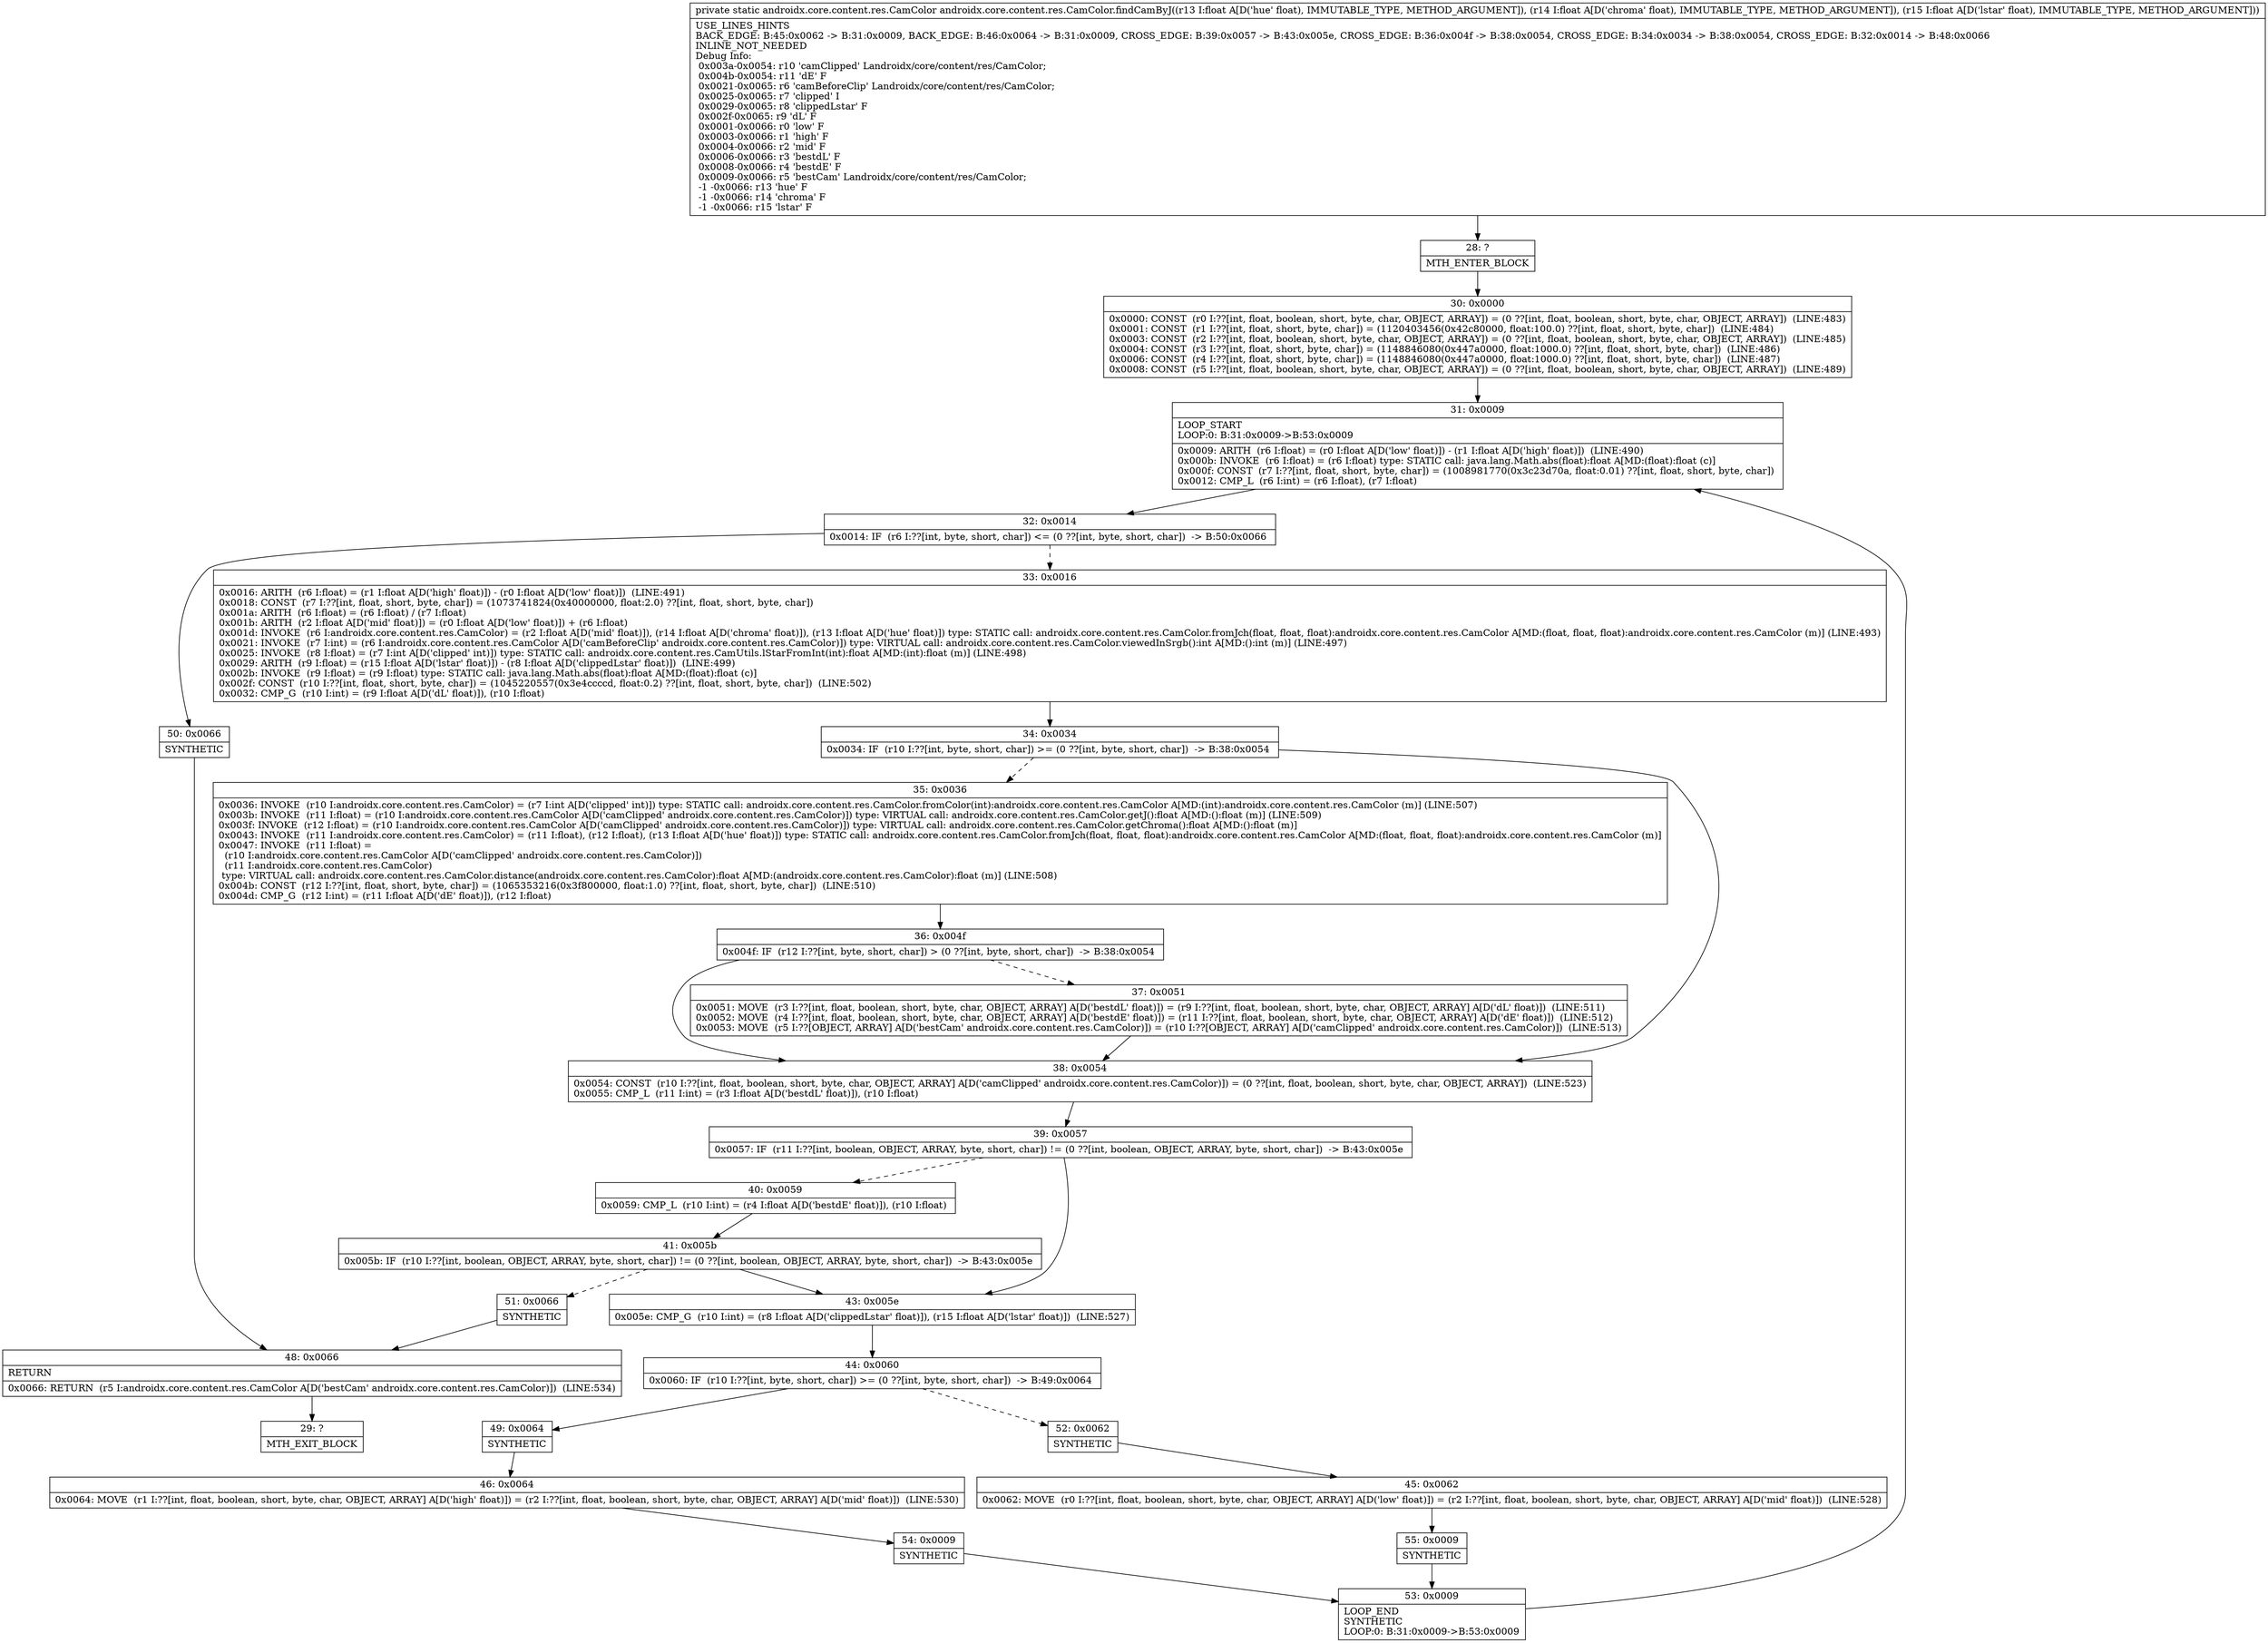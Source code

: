digraph "CFG forandroidx.core.content.res.CamColor.findCamByJ(FFF)Landroidx\/core\/content\/res\/CamColor;" {
Node_28 [shape=record,label="{28\:\ ?|MTH_ENTER_BLOCK\l}"];
Node_30 [shape=record,label="{30\:\ 0x0000|0x0000: CONST  (r0 I:??[int, float, boolean, short, byte, char, OBJECT, ARRAY]) = (0 ??[int, float, boolean, short, byte, char, OBJECT, ARRAY])  (LINE:483)\l0x0001: CONST  (r1 I:??[int, float, short, byte, char]) = (1120403456(0x42c80000, float:100.0) ??[int, float, short, byte, char])  (LINE:484)\l0x0003: CONST  (r2 I:??[int, float, boolean, short, byte, char, OBJECT, ARRAY]) = (0 ??[int, float, boolean, short, byte, char, OBJECT, ARRAY])  (LINE:485)\l0x0004: CONST  (r3 I:??[int, float, short, byte, char]) = (1148846080(0x447a0000, float:1000.0) ??[int, float, short, byte, char])  (LINE:486)\l0x0006: CONST  (r4 I:??[int, float, short, byte, char]) = (1148846080(0x447a0000, float:1000.0) ??[int, float, short, byte, char])  (LINE:487)\l0x0008: CONST  (r5 I:??[int, float, boolean, short, byte, char, OBJECT, ARRAY]) = (0 ??[int, float, boolean, short, byte, char, OBJECT, ARRAY])  (LINE:489)\l}"];
Node_31 [shape=record,label="{31\:\ 0x0009|LOOP_START\lLOOP:0: B:31:0x0009\-\>B:53:0x0009\l|0x0009: ARITH  (r6 I:float) = (r0 I:float A[D('low' float)]) \- (r1 I:float A[D('high' float)])  (LINE:490)\l0x000b: INVOKE  (r6 I:float) = (r6 I:float) type: STATIC call: java.lang.Math.abs(float):float A[MD:(float):float (c)]\l0x000f: CONST  (r7 I:??[int, float, short, byte, char]) = (1008981770(0x3c23d70a, float:0.01) ??[int, float, short, byte, char]) \l0x0012: CMP_L  (r6 I:int) = (r6 I:float), (r7 I:float) \l}"];
Node_32 [shape=record,label="{32\:\ 0x0014|0x0014: IF  (r6 I:??[int, byte, short, char]) \<= (0 ??[int, byte, short, char])  \-\> B:50:0x0066 \l}"];
Node_33 [shape=record,label="{33\:\ 0x0016|0x0016: ARITH  (r6 I:float) = (r1 I:float A[D('high' float)]) \- (r0 I:float A[D('low' float)])  (LINE:491)\l0x0018: CONST  (r7 I:??[int, float, short, byte, char]) = (1073741824(0x40000000, float:2.0) ??[int, float, short, byte, char]) \l0x001a: ARITH  (r6 I:float) = (r6 I:float) \/ (r7 I:float) \l0x001b: ARITH  (r2 I:float A[D('mid' float)]) = (r0 I:float A[D('low' float)]) + (r6 I:float) \l0x001d: INVOKE  (r6 I:androidx.core.content.res.CamColor) = (r2 I:float A[D('mid' float)]), (r14 I:float A[D('chroma' float)]), (r13 I:float A[D('hue' float)]) type: STATIC call: androidx.core.content.res.CamColor.fromJch(float, float, float):androidx.core.content.res.CamColor A[MD:(float, float, float):androidx.core.content.res.CamColor (m)] (LINE:493)\l0x0021: INVOKE  (r7 I:int) = (r6 I:androidx.core.content.res.CamColor A[D('camBeforeClip' androidx.core.content.res.CamColor)]) type: VIRTUAL call: androidx.core.content.res.CamColor.viewedInSrgb():int A[MD:():int (m)] (LINE:497)\l0x0025: INVOKE  (r8 I:float) = (r7 I:int A[D('clipped' int)]) type: STATIC call: androidx.core.content.res.CamUtils.lStarFromInt(int):float A[MD:(int):float (m)] (LINE:498)\l0x0029: ARITH  (r9 I:float) = (r15 I:float A[D('lstar' float)]) \- (r8 I:float A[D('clippedLstar' float)])  (LINE:499)\l0x002b: INVOKE  (r9 I:float) = (r9 I:float) type: STATIC call: java.lang.Math.abs(float):float A[MD:(float):float (c)]\l0x002f: CONST  (r10 I:??[int, float, short, byte, char]) = (1045220557(0x3e4ccccd, float:0.2) ??[int, float, short, byte, char])  (LINE:502)\l0x0032: CMP_G  (r10 I:int) = (r9 I:float A[D('dL' float)]), (r10 I:float) \l}"];
Node_34 [shape=record,label="{34\:\ 0x0034|0x0034: IF  (r10 I:??[int, byte, short, char]) \>= (0 ??[int, byte, short, char])  \-\> B:38:0x0054 \l}"];
Node_35 [shape=record,label="{35\:\ 0x0036|0x0036: INVOKE  (r10 I:androidx.core.content.res.CamColor) = (r7 I:int A[D('clipped' int)]) type: STATIC call: androidx.core.content.res.CamColor.fromColor(int):androidx.core.content.res.CamColor A[MD:(int):androidx.core.content.res.CamColor (m)] (LINE:507)\l0x003b: INVOKE  (r11 I:float) = (r10 I:androidx.core.content.res.CamColor A[D('camClipped' androidx.core.content.res.CamColor)]) type: VIRTUAL call: androidx.core.content.res.CamColor.getJ():float A[MD:():float (m)] (LINE:509)\l0x003f: INVOKE  (r12 I:float) = (r10 I:androidx.core.content.res.CamColor A[D('camClipped' androidx.core.content.res.CamColor)]) type: VIRTUAL call: androidx.core.content.res.CamColor.getChroma():float A[MD:():float (m)]\l0x0043: INVOKE  (r11 I:androidx.core.content.res.CamColor) = (r11 I:float), (r12 I:float), (r13 I:float A[D('hue' float)]) type: STATIC call: androidx.core.content.res.CamColor.fromJch(float, float, float):androidx.core.content.res.CamColor A[MD:(float, float, float):androidx.core.content.res.CamColor (m)]\l0x0047: INVOKE  (r11 I:float) = \l  (r10 I:androidx.core.content.res.CamColor A[D('camClipped' androidx.core.content.res.CamColor)])\l  (r11 I:androidx.core.content.res.CamColor)\l type: VIRTUAL call: androidx.core.content.res.CamColor.distance(androidx.core.content.res.CamColor):float A[MD:(androidx.core.content.res.CamColor):float (m)] (LINE:508)\l0x004b: CONST  (r12 I:??[int, float, short, byte, char]) = (1065353216(0x3f800000, float:1.0) ??[int, float, short, byte, char])  (LINE:510)\l0x004d: CMP_G  (r12 I:int) = (r11 I:float A[D('dE' float)]), (r12 I:float) \l}"];
Node_36 [shape=record,label="{36\:\ 0x004f|0x004f: IF  (r12 I:??[int, byte, short, char]) \> (0 ??[int, byte, short, char])  \-\> B:38:0x0054 \l}"];
Node_37 [shape=record,label="{37\:\ 0x0051|0x0051: MOVE  (r3 I:??[int, float, boolean, short, byte, char, OBJECT, ARRAY] A[D('bestdL' float)]) = (r9 I:??[int, float, boolean, short, byte, char, OBJECT, ARRAY] A[D('dL' float)])  (LINE:511)\l0x0052: MOVE  (r4 I:??[int, float, boolean, short, byte, char, OBJECT, ARRAY] A[D('bestdE' float)]) = (r11 I:??[int, float, boolean, short, byte, char, OBJECT, ARRAY] A[D('dE' float)])  (LINE:512)\l0x0053: MOVE  (r5 I:??[OBJECT, ARRAY] A[D('bestCam' androidx.core.content.res.CamColor)]) = (r10 I:??[OBJECT, ARRAY] A[D('camClipped' androidx.core.content.res.CamColor)])  (LINE:513)\l}"];
Node_38 [shape=record,label="{38\:\ 0x0054|0x0054: CONST  (r10 I:??[int, float, boolean, short, byte, char, OBJECT, ARRAY] A[D('camClipped' androidx.core.content.res.CamColor)]) = (0 ??[int, float, boolean, short, byte, char, OBJECT, ARRAY])  (LINE:523)\l0x0055: CMP_L  (r11 I:int) = (r3 I:float A[D('bestdL' float)]), (r10 I:float) \l}"];
Node_39 [shape=record,label="{39\:\ 0x0057|0x0057: IF  (r11 I:??[int, boolean, OBJECT, ARRAY, byte, short, char]) != (0 ??[int, boolean, OBJECT, ARRAY, byte, short, char])  \-\> B:43:0x005e \l}"];
Node_40 [shape=record,label="{40\:\ 0x0059|0x0059: CMP_L  (r10 I:int) = (r4 I:float A[D('bestdE' float)]), (r10 I:float) \l}"];
Node_41 [shape=record,label="{41\:\ 0x005b|0x005b: IF  (r10 I:??[int, boolean, OBJECT, ARRAY, byte, short, char]) != (0 ??[int, boolean, OBJECT, ARRAY, byte, short, char])  \-\> B:43:0x005e \l}"];
Node_51 [shape=record,label="{51\:\ 0x0066|SYNTHETIC\l}"];
Node_48 [shape=record,label="{48\:\ 0x0066|RETURN\l|0x0066: RETURN  (r5 I:androidx.core.content.res.CamColor A[D('bestCam' androidx.core.content.res.CamColor)])  (LINE:534)\l}"];
Node_29 [shape=record,label="{29\:\ ?|MTH_EXIT_BLOCK\l}"];
Node_43 [shape=record,label="{43\:\ 0x005e|0x005e: CMP_G  (r10 I:int) = (r8 I:float A[D('clippedLstar' float)]), (r15 I:float A[D('lstar' float)])  (LINE:527)\l}"];
Node_44 [shape=record,label="{44\:\ 0x0060|0x0060: IF  (r10 I:??[int, byte, short, char]) \>= (0 ??[int, byte, short, char])  \-\> B:49:0x0064 \l}"];
Node_49 [shape=record,label="{49\:\ 0x0064|SYNTHETIC\l}"];
Node_46 [shape=record,label="{46\:\ 0x0064|0x0064: MOVE  (r1 I:??[int, float, boolean, short, byte, char, OBJECT, ARRAY] A[D('high' float)]) = (r2 I:??[int, float, boolean, short, byte, char, OBJECT, ARRAY] A[D('mid' float)])  (LINE:530)\l}"];
Node_54 [shape=record,label="{54\:\ 0x0009|SYNTHETIC\l}"];
Node_53 [shape=record,label="{53\:\ 0x0009|LOOP_END\lSYNTHETIC\lLOOP:0: B:31:0x0009\-\>B:53:0x0009\l}"];
Node_52 [shape=record,label="{52\:\ 0x0062|SYNTHETIC\l}"];
Node_45 [shape=record,label="{45\:\ 0x0062|0x0062: MOVE  (r0 I:??[int, float, boolean, short, byte, char, OBJECT, ARRAY] A[D('low' float)]) = (r2 I:??[int, float, boolean, short, byte, char, OBJECT, ARRAY] A[D('mid' float)])  (LINE:528)\l}"];
Node_55 [shape=record,label="{55\:\ 0x0009|SYNTHETIC\l}"];
Node_50 [shape=record,label="{50\:\ 0x0066|SYNTHETIC\l}"];
MethodNode[shape=record,label="{private static androidx.core.content.res.CamColor androidx.core.content.res.CamColor.findCamByJ((r13 I:float A[D('hue' float), IMMUTABLE_TYPE, METHOD_ARGUMENT]), (r14 I:float A[D('chroma' float), IMMUTABLE_TYPE, METHOD_ARGUMENT]), (r15 I:float A[D('lstar' float), IMMUTABLE_TYPE, METHOD_ARGUMENT]))  | USE_LINES_HINTS\lBACK_EDGE: B:45:0x0062 \-\> B:31:0x0009, BACK_EDGE: B:46:0x0064 \-\> B:31:0x0009, CROSS_EDGE: B:39:0x0057 \-\> B:43:0x005e, CROSS_EDGE: B:36:0x004f \-\> B:38:0x0054, CROSS_EDGE: B:34:0x0034 \-\> B:38:0x0054, CROSS_EDGE: B:32:0x0014 \-\> B:48:0x0066\lINLINE_NOT_NEEDED\lDebug Info:\l  0x003a\-0x0054: r10 'camClipped' Landroidx\/core\/content\/res\/CamColor;\l  0x004b\-0x0054: r11 'dE' F\l  0x0021\-0x0065: r6 'camBeforeClip' Landroidx\/core\/content\/res\/CamColor;\l  0x0025\-0x0065: r7 'clipped' I\l  0x0029\-0x0065: r8 'clippedLstar' F\l  0x002f\-0x0065: r9 'dL' F\l  0x0001\-0x0066: r0 'low' F\l  0x0003\-0x0066: r1 'high' F\l  0x0004\-0x0066: r2 'mid' F\l  0x0006\-0x0066: r3 'bestdL' F\l  0x0008\-0x0066: r4 'bestdE' F\l  0x0009\-0x0066: r5 'bestCam' Landroidx\/core\/content\/res\/CamColor;\l  \-1 \-0x0066: r13 'hue' F\l  \-1 \-0x0066: r14 'chroma' F\l  \-1 \-0x0066: r15 'lstar' F\l}"];
MethodNode -> Node_28;Node_28 -> Node_30;
Node_30 -> Node_31;
Node_31 -> Node_32;
Node_32 -> Node_33[style=dashed];
Node_32 -> Node_50;
Node_33 -> Node_34;
Node_34 -> Node_35[style=dashed];
Node_34 -> Node_38;
Node_35 -> Node_36;
Node_36 -> Node_37[style=dashed];
Node_36 -> Node_38;
Node_37 -> Node_38;
Node_38 -> Node_39;
Node_39 -> Node_40[style=dashed];
Node_39 -> Node_43;
Node_40 -> Node_41;
Node_41 -> Node_43;
Node_41 -> Node_51[style=dashed];
Node_51 -> Node_48;
Node_48 -> Node_29;
Node_43 -> Node_44;
Node_44 -> Node_49;
Node_44 -> Node_52[style=dashed];
Node_49 -> Node_46;
Node_46 -> Node_54;
Node_54 -> Node_53;
Node_53 -> Node_31;
Node_52 -> Node_45;
Node_45 -> Node_55;
Node_55 -> Node_53;
Node_50 -> Node_48;
}

